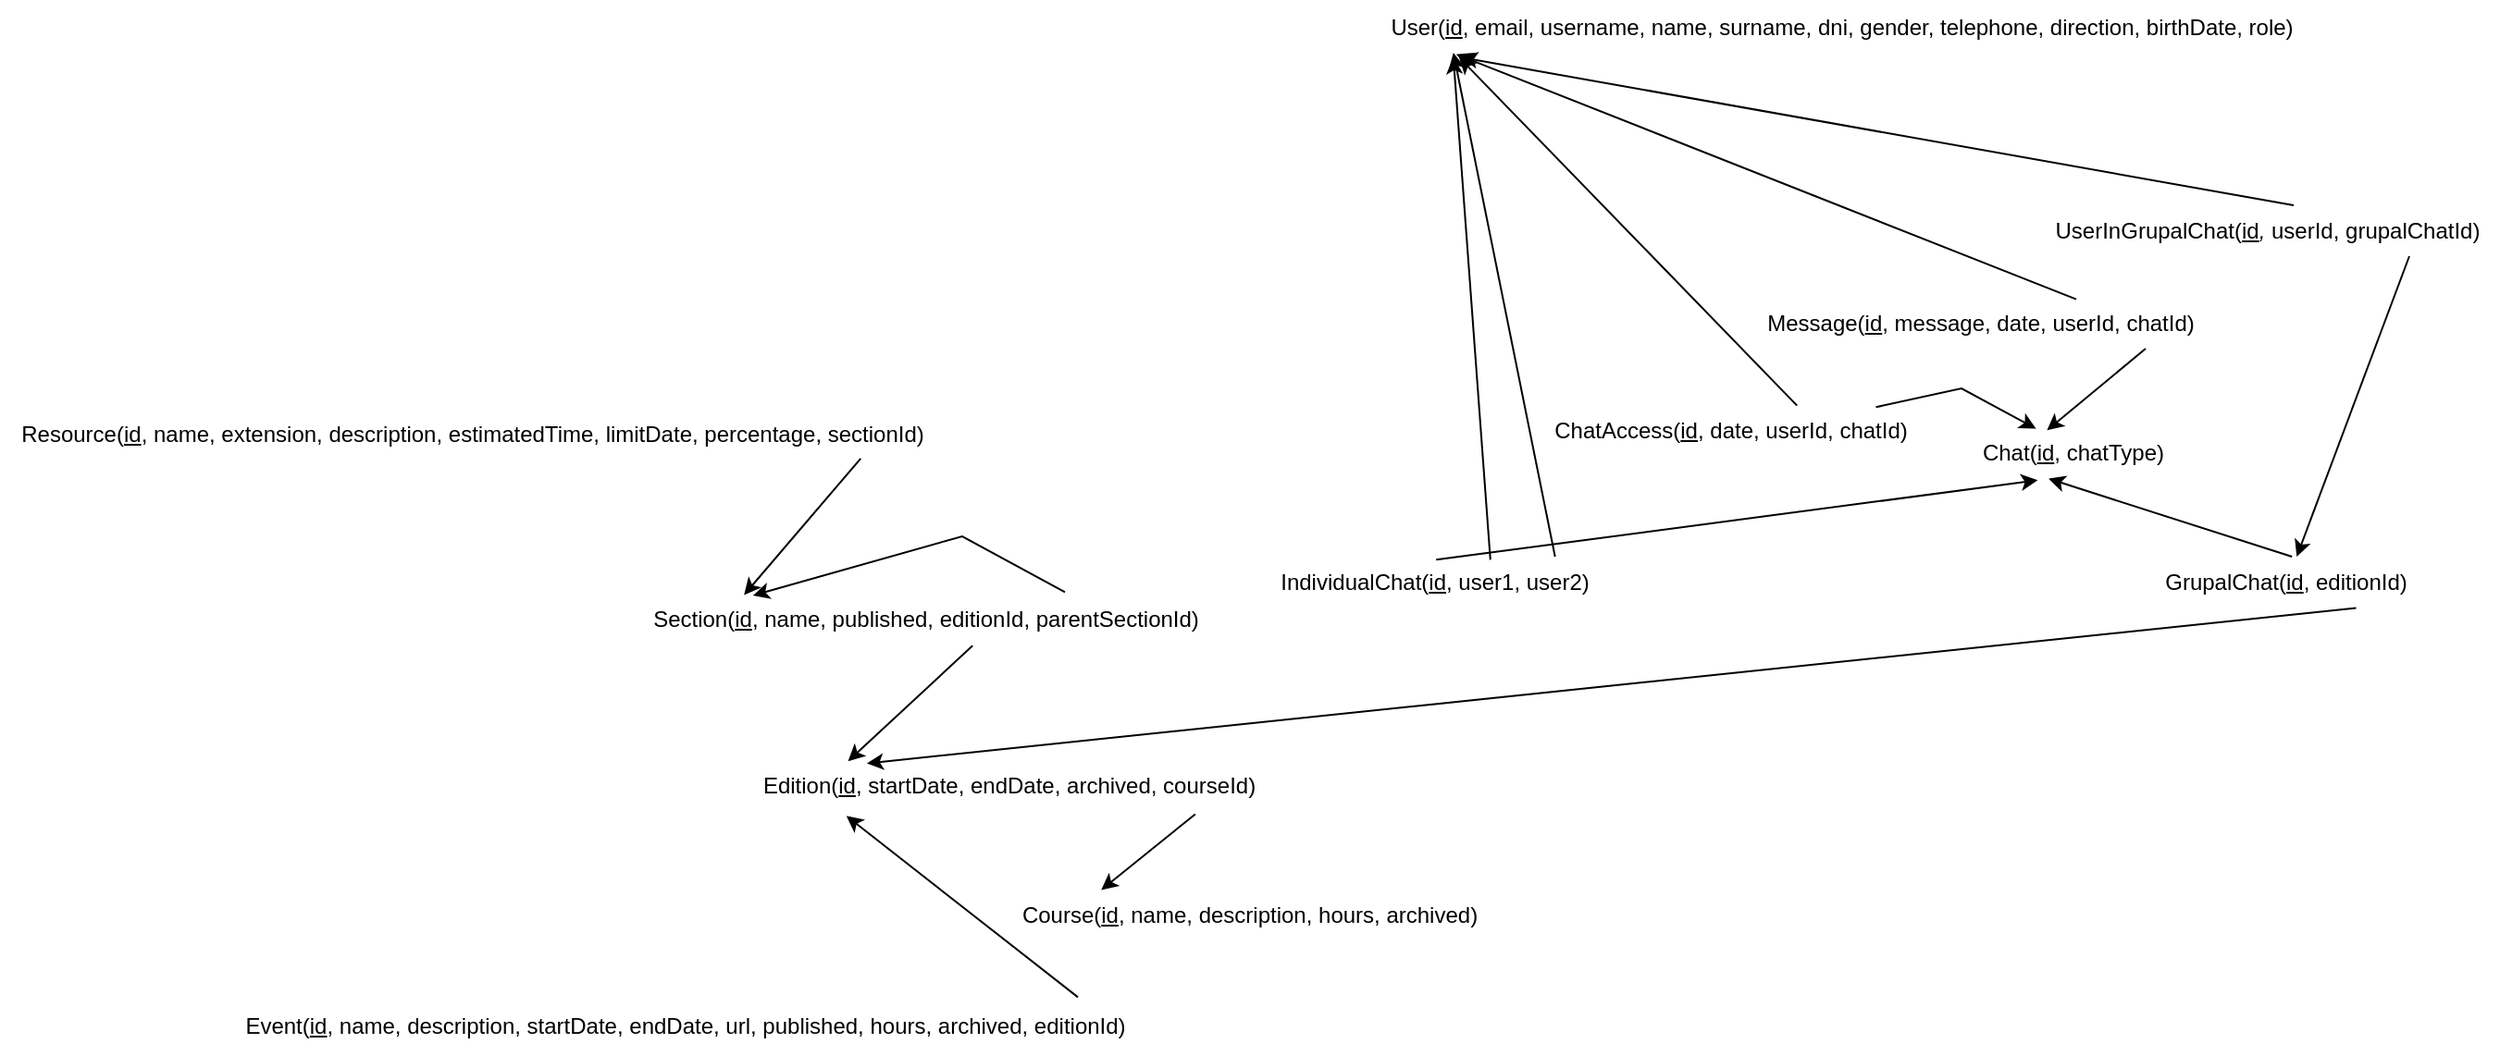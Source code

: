 <mxfile version="22.1.22" type="embed">
  <diagram id="3ISlj1QBee7WzDZnBb3v" name="Page-1">
    <mxGraphModel dx="1044" dy="704" grid="1" gridSize="10" guides="1" tooltips="1" connect="1" arrows="1" fold="1" page="1" pageScale="1" pageWidth="850" pageHeight="1100" math="0" shadow="0">
      <root>
        <mxCell id="0" />
        <mxCell id="1" parent="0" />
        <mxCell id="2" value="Edition(&lt;u style=&quot;&quot;&gt;id&lt;/u&gt;, startDate, endDate, archived, courseId)" style="text;html=1;align=center;verticalAlign=middle;resizable=0;points=[];autosize=1;strokeColor=none;fillColor=none;" parent="1" vertex="1">
          <mxGeometry x="480" y="470" width="290" height="30" as="geometry" />
        </mxCell>
        <mxCell id="3" value="Course(&lt;u&gt;id&lt;/u&gt;, name, description, hours, archived)" style="text;html=1;align=center;verticalAlign=middle;resizable=0;points=[];autosize=1;strokeColor=none;fillColor=none;" parent="1" vertex="1">
          <mxGeometry x="620" y="540" width="270" height="30" as="geometry" />
        </mxCell>
        <mxCell id="4" value="" style="endArrow=classic;html=1;rounded=0;entryX=0.204;entryY=0.041;entryDx=0;entryDy=0;entryPerimeter=0;exitX=0.848;exitY=1.007;exitDx=0;exitDy=0;exitPerimeter=0;" parent="1" source="2" target="3" edge="1">
          <mxGeometry width="50" height="50" relative="1" as="geometry">
            <mxPoint x="370" y="440" as="sourcePoint" />
            <mxPoint x="420" y="390" as="targetPoint" />
          </mxGeometry>
        </mxCell>
        <mxCell id="5" value="Section(&lt;u&gt;id&lt;/u&gt;, name, published, editionId, parentSectionId)" style="text;html=1;align=center;verticalAlign=middle;resizable=0;points=[];autosize=1;strokeColor=none;fillColor=none;" parent="1" vertex="1">
          <mxGeometry x="420" y="380" width="320" height="30" as="geometry" />
        </mxCell>
        <mxCell id="6" value="" style="endArrow=classic;html=1;rounded=0;entryX=0.209;entryY=0.067;entryDx=0;entryDy=0;entryPerimeter=0;exitX=0.736;exitY=0.007;exitDx=0;exitDy=0;exitPerimeter=0;" parent="1" source="5" target="5" edge="1">
          <mxGeometry width="50" height="50" relative="1" as="geometry">
            <mxPoint x="643.52" y="380.0" as="sourcePoint" />
            <mxPoint x="500" y="380.0" as="targetPoint" />
            <Array as="points">
              <mxPoint x="600" y="350" />
            </Array>
          </mxGeometry>
        </mxCell>
        <mxCell id="7" value="" style="endArrow=classic;html=1;rounded=0;entryX=0.201;entryY=0.053;entryDx=0;entryDy=0;entryPerimeter=0;exitX=0.58;exitY=0.972;exitDx=0;exitDy=0;exitPerimeter=0;" parent="1" source="5" target="2" edge="1">
          <mxGeometry width="50" height="50" relative="1" as="geometry">
            <mxPoint x="550" y="480" as="sourcePoint" />
            <mxPoint x="600" y="430" as="targetPoint" />
          </mxGeometry>
        </mxCell>
        <mxCell id="8" value="Resource(&lt;u&gt;id&lt;/u&gt;, name, extension, description, estimatedTime, limitDate, percentage, sectionId)" style="text;html=1;align=center;verticalAlign=middle;resizable=0;points=[];autosize=1;strokeColor=none;fillColor=none;" parent="1" vertex="1">
          <mxGeometry x="80" y="280" width="510" height="30" as="geometry" />
        </mxCell>
        <mxCell id="10" value="" style="endArrow=classic;html=1;rounded=0;entryX=0.194;entryY=0.057;entryDx=0;entryDy=0;entryPerimeter=0;exitX=0.912;exitY=0.931;exitDx=0;exitDy=0;exitPerimeter=0;" parent="1" source="8" target="5" edge="1">
          <mxGeometry width="50" height="50" relative="1" as="geometry">
            <mxPoint x="616" y="419" as="sourcePoint" />
            <mxPoint x="548" y="482" as="targetPoint" />
          </mxGeometry>
        </mxCell>
        <mxCell id="11" value="Event(&lt;u&gt;id&lt;/u&gt;, name, description, startDate, endDate, url, published, hours, archived, editionId)" style="text;html=1;align=center;verticalAlign=middle;resizable=0;points=[];autosize=1;strokeColor=none;fillColor=none;" parent="1" vertex="1">
          <mxGeometry x="200" y="600" width="500" height="30" as="geometry" />
        </mxCell>
        <mxCell id="15" value="" style="endArrow=classic;html=1;rounded=0;entryX=0.198;entryY=1.04;entryDx=0;entryDy=0;entryPerimeter=0;exitX=0.925;exitY=-0.027;exitDx=0;exitDy=0;exitPerimeter=0;" parent="1" source="11" target="2" edge="1">
          <mxGeometry width="50" height="50" relative="1" as="geometry">
            <mxPoint x="616" y="419" as="sourcePoint" />
            <mxPoint x="548" y="482" as="targetPoint" />
          </mxGeometry>
        </mxCell>
        <mxCell id="16" value="User(&lt;u&gt;id&lt;/u&gt;, email, username, name, surname, dni, gender, telephone, direction, birthDate, role)" style="text;html=1;align=center;verticalAlign=middle;resizable=0;points=[];autosize=1;strokeColor=none;fillColor=none;" parent="1" vertex="1">
          <mxGeometry x="820" y="60" width="510" height="30" as="geometry" />
        </mxCell>
        <mxCell id="17" value="GrupalChat(&lt;u&gt;id&lt;/u&gt;, editionId)" style="text;html=1;align=center;verticalAlign=middle;resizable=0;points=[];autosize=1;strokeColor=none;fillColor=none;" parent="1" vertex="1">
          <mxGeometry x="1240" y="360" width="150" height="30" as="geometry" />
        </mxCell>
        <mxCell id="18" value="" style="endArrow=classic;html=1;rounded=0;entryX=0.236;entryY=0.093;entryDx=0;entryDy=0;entryPerimeter=0;exitX=0.755;exitY=0.96;exitDx=0;exitDy=0;exitPerimeter=0;" parent="1" source="17" target="2" edge="1">
          <mxGeometry width="50" height="50" relative="1" as="geometry">
            <mxPoint x="616" y="419" as="sourcePoint" />
            <mxPoint x="548" y="482" as="targetPoint" />
          </mxGeometry>
        </mxCell>
        <mxCell id="25" value="IndividualChat(&lt;u&gt;id&lt;/u&gt;, user1, user2)" style="text;html=1;align=center;verticalAlign=middle;resizable=0;points=[];autosize=1;strokeColor=none;fillColor=none;" parent="1" vertex="1">
          <mxGeometry x="760" y="360" width="190" height="30" as="geometry" />
        </mxCell>
        <mxCell id="32" value="" style="endArrow=classic;html=1;rounded=0;exitX=0.506;exitY=0.089;exitDx=0;exitDy=0;exitPerimeter=0;entryX=0.343;entryY=0.989;entryDx=0;entryDy=0;entryPerimeter=0;" parent="1" source="25" target="41" edge="1">
          <mxGeometry width="50" height="50" relative="1" as="geometry">
            <mxPoint x="795" y="271" as="sourcePoint" />
            <mxPoint x="806" y="250" as="targetPoint" />
          </mxGeometry>
        </mxCell>
        <mxCell id="41" value="Chat(&lt;u&gt;id&lt;/u&gt;, chatType)" style="text;html=1;align=center;verticalAlign=middle;resizable=0;points=[];autosize=1;strokeColor=none;fillColor=none;" parent="1" vertex="1">
          <mxGeometry x="1140" y="290" width="120" height="30" as="geometry" />
        </mxCell>
        <mxCell id="42" value="" style="endArrow=classic;html=1;rounded=0;exitX=0.524;exitY=0.033;exitDx=0;exitDy=0;exitPerimeter=0;entryX=0.392;entryY=0.961;entryDx=0;entryDy=0;entryPerimeter=0;" parent="1" source="17" target="41" edge="1">
          <mxGeometry width="50" height="50" relative="1" as="geometry">
            <mxPoint x="896" y="363" as="sourcePoint" />
            <mxPoint x="1031" y="308" as="targetPoint" />
          </mxGeometry>
        </mxCell>
        <mxCell id="43" value="" style="endArrow=classic;html=1;rounded=0;exitX=0.844;exitY=0.033;exitDx=0;exitDy=0;exitPerimeter=0;entryX=0.089;entryY=0.95;entryDx=0;entryDy=0;entryPerimeter=0;" parent="1" source="25" target="16" edge="1">
          <mxGeometry width="50" height="50" relative="1" as="geometry">
            <mxPoint x="896" y="363" as="sourcePoint" />
            <mxPoint x="1031" y="300" as="targetPoint" />
          </mxGeometry>
        </mxCell>
        <mxCell id="44" value="" style="endArrow=classic;html=1;rounded=0;exitX=0.66;exitY=0.089;exitDx=0;exitDy=0;exitPerimeter=0;entryX=0.089;entryY=1.033;entryDx=0;entryDy=0;entryPerimeter=0;" parent="1" source="25" target="16" edge="1">
          <mxGeometry width="50" height="50" relative="1" as="geometry">
            <mxPoint x="960" y="361" as="sourcePoint" />
            <mxPoint x="855" y="169" as="targetPoint" />
          </mxGeometry>
        </mxCell>
        <mxCell id="45" value="UserInGrupalChat(&lt;u&gt;id&lt;/u&gt;&lt;i&gt;, &lt;/i&gt;userId, grupalChatId)" style="text;html=1;align=center;verticalAlign=middle;resizable=0;points=[];autosize=1;strokeColor=none;fillColor=none;" parent="1" vertex="1">
          <mxGeometry x="1180" y="170" width="250" height="30" as="geometry" />
        </mxCell>
        <mxCell id="47" value="" style="endArrow=classic;html=1;rounded=0;exitX=0.808;exitY=0.95;exitDx=0;exitDy=0;exitPerimeter=0;entryX=0.541;entryY=0.033;entryDx=0;entryDy=0;entryPerimeter=0;" parent="1" source="45" target="17" edge="1">
          <mxGeometry width="50" height="50" relative="1" as="geometry">
            <mxPoint x="960" y="361" as="sourcePoint" />
            <mxPoint x="855" y="169" as="targetPoint" />
          </mxGeometry>
        </mxCell>
        <mxCell id="48" value="" style="endArrow=classic;html=1;rounded=0;exitX=0.558;exitY=0.033;exitDx=0;exitDy=0;exitPerimeter=0;entryX=0.097;entryY=1.033;entryDx=0;entryDy=0;entryPerimeter=0;" parent="1" source="45" target="16" edge="1">
          <mxGeometry width="50" height="50" relative="1" as="geometry">
            <mxPoint x="1312" y="259" as="sourcePoint" />
            <mxPoint x="1201" y="351" as="targetPoint" />
          </mxGeometry>
        </mxCell>
        <mxCell id="49" value="Message(&lt;u&gt;id&lt;/u&gt;, message, date, userId, chatId)" style="text;html=1;align=center;verticalAlign=middle;resizable=0;points=[];autosize=1;strokeColor=none;fillColor=none;" parent="1" vertex="1">
          <mxGeometry x="1025" y="220" width="250" height="30" as="geometry" />
        </mxCell>
        <mxCell id="50" value="" style="endArrow=classic;html=1;rounded=0;exitX=0.708;exitY=0.061;exitDx=0;exitDy=0;exitPerimeter=0;entryX=0.092;entryY=0.978;entryDx=0;entryDy=0;entryPerimeter=0;" parent="1" source="49" target="16" edge="1">
          <mxGeometry width="50" height="50" relative="1" as="geometry">
            <mxPoint x="1280" y="201" as="sourcePoint" />
            <mxPoint x="859" y="171" as="targetPoint" />
          </mxGeometry>
        </mxCell>
        <mxCell id="51" value="" style="endArrow=classic;html=1;rounded=0;entryX=0.385;entryY=0.089;entryDx=0;entryDy=0;entryPerimeter=0;exitX=0.858;exitY=0.95;exitDx=0;exitDy=0;exitPerimeter=0;" parent="1" source="49" target="41" edge="1">
          <mxGeometry width="50" height="50" relative="1" as="geometry">
            <mxPoint x="1280" y="410" as="sourcePoint" />
            <mxPoint x="1330" y="360" as="targetPoint" />
          </mxGeometry>
        </mxCell>
        <mxCell id="52" value="ChatAccess(&lt;u&gt;id&lt;/u&gt;, date, userId, chatId)" style="text;html=1;align=center;verticalAlign=middle;resizable=0;points=[];autosize=1;strokeColor=none;fillColor=none;" parent="1" vertex="1">
          <mxGeometry x="910" y="278" width="210" height="30" as="geometry" />
        </mxCell>
        <mxCell id="53" value="" style="endArrow=classic;html=1;rounded=0;exitX=0.672;exitY=0.044;exitDx=0;exitDy=0;exitPerimeter=0;entryX=0.095;entryY=1.033;entryDx=0;entryDy=0;entryPerimeter=0;" parent="1" source="52" target="16" edge="1">
          <mxGeometry width="50" height="50" relative="1" as="geometry">
            <mxPoint x="1177" y="242" as="sourcePoint" />
            <mxPoint x="857" y="169" as="targetPoint" />
          </mxGeometry>
        </mxCell>
        <mxCell id="54" value="" style="endArrow=classic;html=1;rounded=0;exitX=0.875;exitY=0.072;exitDx=0;exitDy=0;exitPerimeter=0;entryX=0.336;entryY=0.061;entryDx=0;entryDy=0;entryPerimeter=0;" parent="1" source="52" target="41" edge="1">
          <mxGeometry width="50" height="50" relative="1" as="geometry">
            <mxPoint x="1058" y="288" as="sourcePoint" />
            <mxPoint x="858" y="171" as="targetPoint" />
            <Array as="points">
              <mxPoint x="1140" y="270" />
            </Array>
          </mxGeometry>
        </mxCell>
      </root>
    </mxGraphModel>
  </diagram>
</mxfile>

